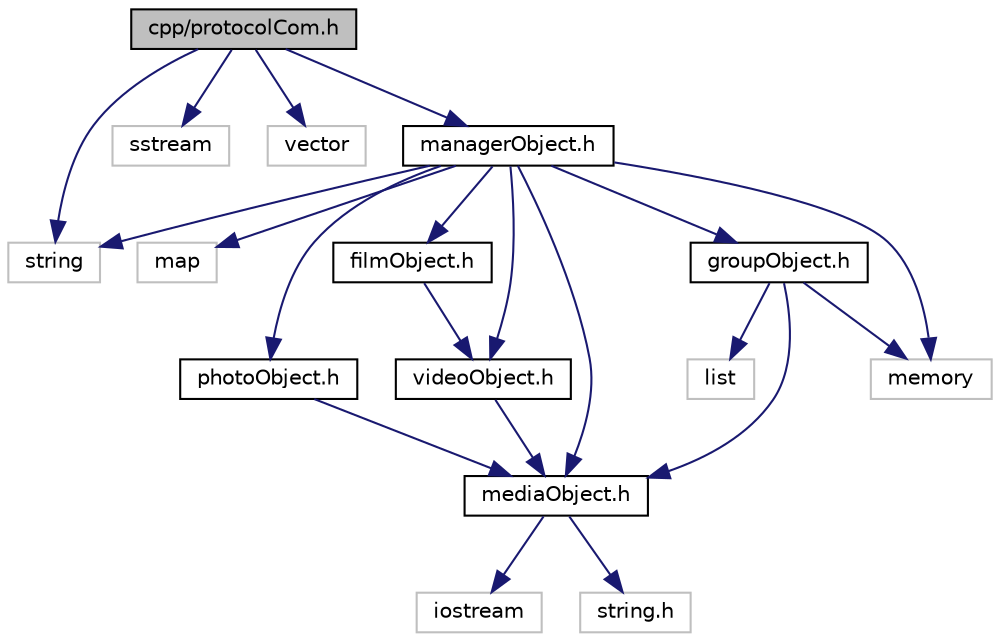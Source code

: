 digraph "cpp/protocolCom.h"
{
 // LATEX_PDF_SIZE
  edge [fontname="Helvetica",fontsize="10",labelfontname="Helvetica",labelfontsize="10"];
  node [fontname="Helvetica",fontsize="10",shape=record];
  Node1 [label="cpp/protocolCom.h",height=0.2,width=0.4,color="black", fillcolor="grey75", style="filled", fontcolor="black",tooltip="Header file for the communication protocol."];
  Node1 -> Node2 [color="midnightblue",fontsize="10",style="solid"];
  Node2 [label="string",height=0.2,width=0.4,color="grey75", fillcolor="white", style="filled",tooltip=" "];
  Node1 -> Node3 [color="midnightblue",fontsize="10",style="solid"];
  Node3 [label="sstream",height=0.2,width=0.4,color="grey75", fillcolor="white", style="filled",tooltip=" "];
  Node1 -> Node4 [color="midnightblue",fontsize="10",style="solid"];
  Node4 [label="vector",height=0.2,width=0.4,color="grey75", fillcolor="white", style="filled",tooltip=" "];
  Node1 -> Node5 [color="midnightblue",fontsize="10",style="solid"];
  Node5 [label="managerObject.h",height=0.2,width=0.4,color="black", fillcolor="white", style="filled",URL="$managerObject_8h.html",tooltip="Header file for the ManagerObject class."];
  Node5 -> Node6 [color="midnightblue",fontsize="10",style="solid"];
  Node6 [label="memory",height=0.2,width=0.4,color="grey75", fillcolor="white", style="filled",tooltip=" "];
  Node5 -> Node7 [color="midnightblue",fontsize="10",style="solid"];
  Node7 [label="map",height=0.2,width=0.4,color="grey75", fillcolor="white", style="filled",tooltip=" "];
  Node5 -> Node2 [color="midnightblue",fontsize="10",style="solid"];
  Node5 -> Node8 [color="midnightblue",fontsize="10",style="solid"];
  Node8 [label="mediaObject.h",height=0.2,width=0.4,color="black", fillcolor="white", style="filled",URL="$mediaObject_8h.html",tooltip="Header file for the MediaObject class."];
  Node8 -> Node9 [color="midnightblue",fontsize="10",style="solid"];
  Node9 [label="iostream",height=0.2,width=0.4,color="grey75", fillcolor="white", style="filled",tooltip=" "];
  Node8 -> Node10 [color="midnightblue",fontsize="10",style="solid"];
  Node10 [label="string.h",height=0.2,width=0.4,color="grey75", fillcolor="white", style="filled",tooltip=" "];
  Node5 -> Node11 [color="midnightblue",fontsize="10",style="solid"];
  Node11 [label="groupObject.h",height=0.2,width=0.4,color="black", fillcolor="white", style="filled",URL="$groupObject_8h.html",tooltip="Header file for the GroupObject class."];
  Node11 -> Node12 [color="midnightblue",fontsize="10",style="solid"];
  Node12 [label="list",height=0.2,width=0.4,color="grey75", fillcolor="white", style="filled",tooltip=" "];
  Node11 -> Node6 [color="midnightblue",fontsize="10",style="solid"];
  Node11 -> Node8 [color="midnightblue",fontsize="10",style="solid"];
  Node5 -> Node13 [color="midnightblue",fontsize="10",style="solid"];
  Node13 [label="photoObject.h",height=0.2,width=0.4,color="black", fillcolor="white", style="filled",URL="$photoObject_8h.html",tooltip="Header file for the PhotoObject class."];
  Node13 -> Node8 [color="midnightblue",fontsize="10",style="solid"];
  Node5 -> Node14 [color="midnightblue",fontsize="10",style="solid"];
  Node14 [label="videoObject.h",height=0.2,width=0.4,color="black", fillcolor="white", style="filled",URL="$videoObject_8h.html",tooltip="Header file for the VideoObject class."];
  Node14 -> Node8 [color="midnightblue",fontsize="10",style="solid"];
  Node5 -> Node15 [color="midnightblue",fontsize="10",style="solid"];
  Node15 [label="filmObject.h",height=0.2,width=0.4,color="black", fillcolor="white", style="filled",URL="$filmObject_8h.html",tooltip="Header file for the FilmObject class."];
  Node15 -> Node14 [color="midnightblue",fontsize="10",style="solid"];
}
